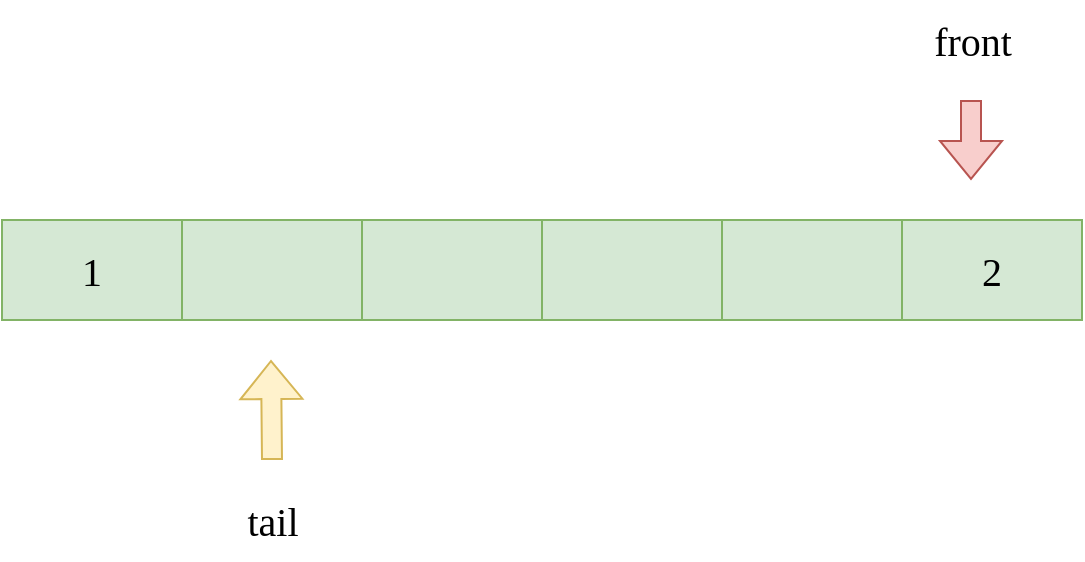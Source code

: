 <mxfile version="20.2.3" type="device"><diagram id="E6mF8gN-AaRTJjgoNrtu" name="第 1 页"><mxGraphModel dx="1209" dy="852" grid="1" gridSize="10" guides="1" tooltips="1" connect="1" arrows="1" fold="1" page="1" pageScale="1" pageWidth="827" pageHeight="1169" math="0" shadow="0"><root><mxCell id="0"/><mxCell id="1" parent="0"/><mxCell id="XvL6Bz3mQmxl2px6WhqZ-1" value="1" style="rounded=0;whiteSpace=wrap;html=1;fontSize=20;fontFamily=Comic Sans MS;fillColor=#d5e8d4;strokeColor=#82b366;" vertex="1" parent="1"><mxGeometry x="240" y="280" width="90" height="50" as="geometry"/></mxCell><mxCell id="XvL6Bz3mQmxl2px6WhqZ-3" value="" style="rounded=0;whiteSpace=wrap;html=1;fontSize=20;fontFamily=Comic Sans MS;fillColor=#d5e8d4;strokeColor=#82b366;" vertex="1" parent="1"><mxGeometry x="330" y="280" width="90" height="50" as="geometry"/></mxCell><mxCell id="XvL6Bz3mQmxl2px6WhqZ-4" value="" style="rounded=0;whiteSpace=wrap;html=1;fontSize=20;fontFamily=Comic Sans MS;fillColor=#d5e8d4;strokeColor=#82b366;" vertex="1" parent="1"><mxGeometry x="420" y="280" width="90" height="50" as="geometry"/></mxCell><mxCell id="XvL6Bz3mQmxl2px6WhqZ-5" value="" style="rounded=0;whiteSpace=wrap;html=1;fontSize=20;fontFamily=Comic Sans MS;fillColor=#d5e8d4;strokeColor=#82b366;" vertex="1" parent="1"><mxGeometry x="510" y="280" width="90" height="50" as="geometry"/></mxCell><mxCell id="XvL6Bz3mQmxl2px6WhqZ-6" value="" style="rounded=0;whiteSpace=wrap;html=1;fontSize=20;fontFamily=Comic Sans MS;fillColor=#d5e8d4;strokeColor=#82b366;" vertex="1" parent="1"><mxGeometry x="600" y="280" width="90" height="50" as="geometry"/></mxCell><mxCell id="XvL6Bz3mQmxl2px6WhqZ-7" value="2" style="rounded=0;whiteSpace=wrap;html=1;fontSize=20;fontFamily=Comic Sans MS;fillColor=#d5e8d4;strokeColor=#82b366;" vertex="1" parent="1"><mxGeometry x="690" y="280" width="90" height="50" as="geometry"/></mxCell><mxCell id="XvL6Bz3mQmxl2px6WhqZ-8" value="" style="shape=flexArrow;endArrow=classic;html=1;rounded=0;fontFamily=Comic Sans MS;fontSize=20;fillColor=#f8cecc;strokeColor=#b85450;" edge="1" parent="1"><mxGeometry width="50" height="50" relative="1" as="geometry"><mxPoint x="724.5" y="220" as="sourcePoint"/><mxPoint x="724.5" y="260" as="targetPoint"/></mxGeometry></mxCell><mxCell id="XvL6Bz3mQmxl2px6WhqZ-9" value="front" style="text;html=1;align=center;verticalAlign=middle;resizable=0;points=[];autosize=1;strokeColor=none;fillColor=none;fontSize=20;fontFamily=Comic Sans MS;" vertex="1" parent="1"><mxGeometry x="690" y="170" width="70" height="40" as="geometry"/></mxCell><mxCell id="XvL6Bz3mQmxl2px6WhqZ-10" value="" style="shape=flexArrow;endArrow=classic;html=1;rounded=0;fontFamily=Comic Sans MS;fontSize=20;fillColor=#fff2cc;strokeColor=#d6b656;" edge="1" parent="1"><mxGeometry width="50" height="50" relative="1" as="geometry"><mxPoint x="375" y="400" as="sourcePoint"/><mxPoint x="374.5" y="350" as="targetPoint"/></mxGeometry></mxCell><mxCell id="XvL6Bz3mQmxl2px6WhqZ-11" value="tail" style="text;html=1;align=center;verticalAlign=middle;resizable=0;points=[];autosize=1;strokeColor=none;fillColor=none;fontSize=20;fontFamily=Comic Sans MS;" vertex="1" parent="1"><mxGeometry x="350" y="410" width="50" height="40" as="geometry"/></mxCell></root></mxGraphModel></diagram></mxfile>